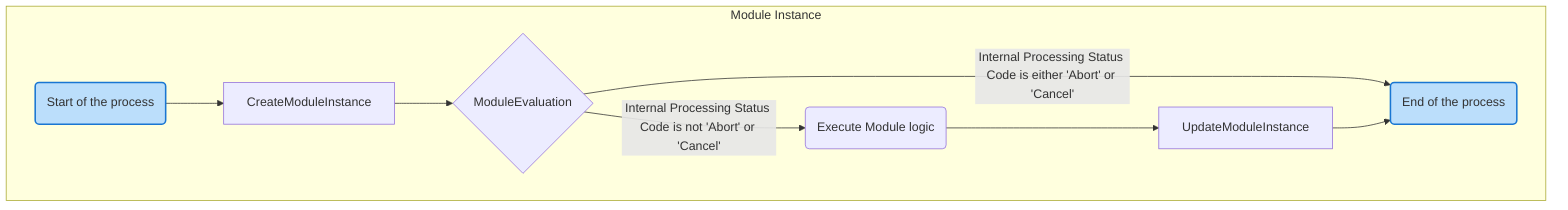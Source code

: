 flowchart TD
%% Nodes

subgraph ModuleInstance["Module Instance"]
  Start("Start of the process"):::Main
  CreateModuleInstance
  ModuleEvaluation{"ModuleEvaluation"}
  RunModule("Execute Module logic")
  UpdateModuleInstance
  End("End of the process"):::Main
end

%% Edges
Start --> CreateModuleInstance --> ModuleEvaluation
ModuleEvaluation --  Internal Processing Status Code is not 'Abort' or 'Cancel' --> RunModule
ModuleEvaluation -- Internal Processing Status Code is either 'Abort' or 'Cancel' --> End
RunModule --> UpdateModuleInstance
UpdateModuleInstance --> End

%% Styling
    classDef Main fill:#BBDEFB,stroke:#1976D2,stroke-width:2px